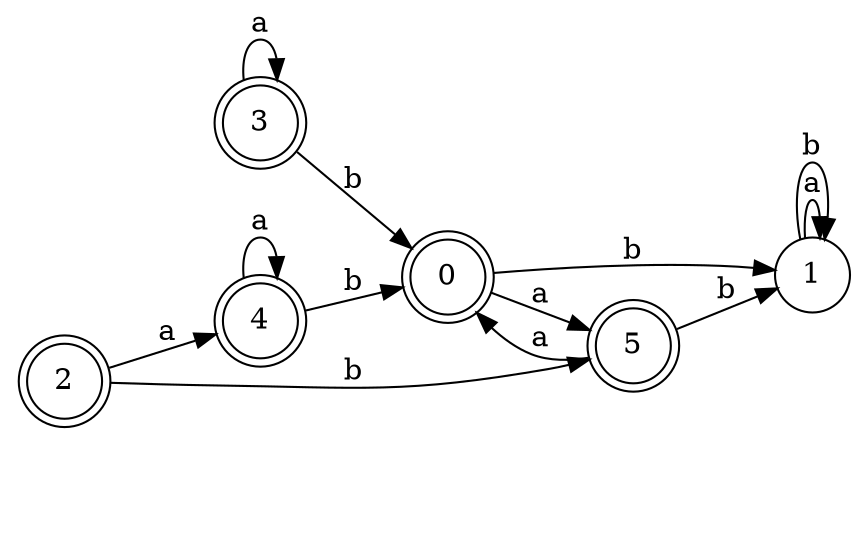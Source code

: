 digraph n5_2 {
__start0 [label="" shape="none"];

rankdir=LR;
size="8,5";

s0 [style="rounded,filled", color="black", fillcolor="white" shape="doublecircle", label="0"];
s1 [style="filled", color="black", fillcolor="white" shape="circle", label="1"];
s2 [style="rounded,filled", color="black", fillcolor="white" shape="doublecircle", label="2"];
s3 [style="rounded,filled", color="black", fillcolor="white" shape="doublecircle", label="3"];
s4 [style="rounded,filled", color="black", fillcolor="white" shape="doublecircle", label="4"];
s5 [style="rounded,filled", color="black", fillcolor="white" shape="doublecircle", label="5"];
s0 -> s5 [label="a"];
s0 -> s1 [label="b"];
s1 -> s1 [label="a"];
s1 -> s1 [label="b"];
s2 -> s4 [label="a"];
s2 -> s5 [label="b"];
s3 -> s3 [label="a"];
s3 -> s0 [label="b"];
s4 -> s4 [label="a"];
s4 -> s0 [label="b"];
s5 -> s0 [label="a"];
s5 -> s1 [label="b"];

}